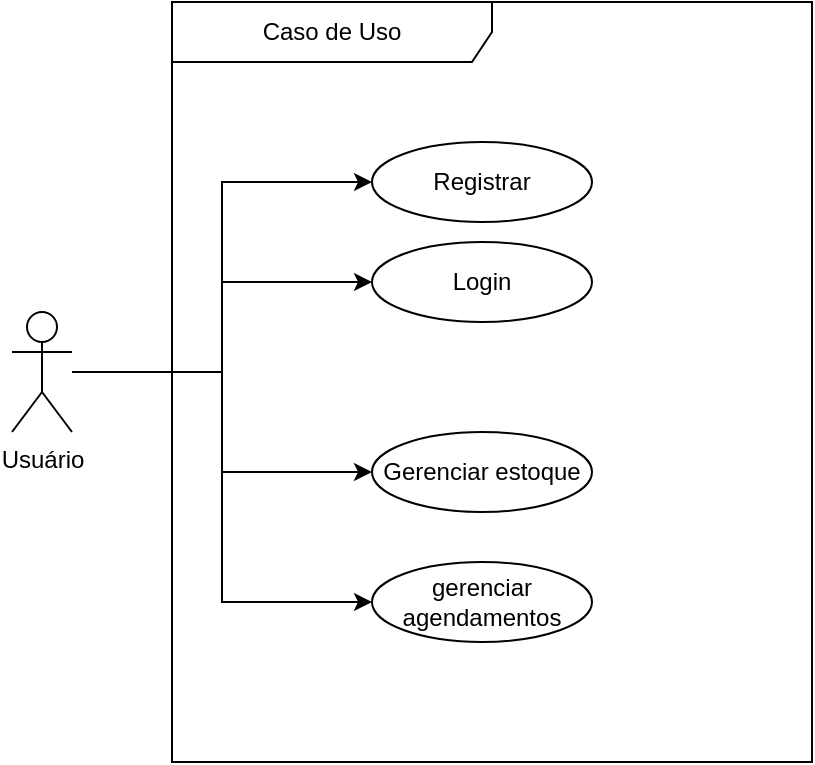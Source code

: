 <mxfile version="24.7.14">
  <diagram name="Página-1" id="OqUwzaEDlnO-dhrFErUZ">
    <mxGraphModel dx="2514" dy="875" grid="1" gridSize="10" guides="1" tooltips="1" connect="1" arrows="1" fold="1" page="1" pageScale="1" pageWidth="827" pageHeight="1169" math="0" shadow="0">
      <root>
        <mxCell id="0" />
        <mxCell id="1" parent="0" />
        <mxCell id="TpjbUW-siHAZDKKyS0_v-1" value="Caso de Uso" style="shape=umlFrame;whiteSpace=wrap;html=1;pointerEvents=0;recursiveResize=0;container=1;collapsible=0;width=160;" vertex="1" parent="1">
          <mxGeometry x="40" y="370" width="320" height="380" as="geometry" />
        </mxCell>
        <mxCell id="TpjbUW-siHAZDKKyS0_v-7" value="Login" style="ellipse;whiteSpace=wrap;html=1;" vertex="1" parent="TpjbUW-siHAZDKKyS0_v-1">
          <mxGeometry x="100" y="120" width="110" height="40" as="geometry" />
        </mxCell>
        <mxCell id="TpjbUW-siHAZDKKyS0_v-9" value="Gerenciar estoque" style="ellipse;whiteSpace=wrap;html=1;" vertex="1" parent="TpjbUW-siHAZDKKyS0_v-1">
          <mxGeometry x="100" y="215" width="110" height="40" as="geometry" />
        </mxCell>
        <mxCell id="TpjbUW-siHAZDKKyS0_v-11" value="gerenciar agendamentos" style="ellipse;whiteSpace=wrap;html=1;" vertex="1" parent="TpjbUW-siHAZDKKyS0_v-1">
          <mxGeometry x="100" y="280" width="110" height="40" as="geometry" />
        </mxCell>
        <mxCell id="TpjbUW-siHAZDKKyS0_v-13" value="Registrar" style="ellipse;whiteSpace=wrap;html=1;" vertex="1" parent="TpjbUW-siHAZDKKyS0_v-1">
          <mxGeometry x="100" y="70" width="110" height="40" as="geometry" />
        </mxCell>
        <mxCell id="TpjbUW-siHAZDKKyS0_v-8" style="edgeStyle=orthogonalEdgeStyle;rounded=0;orthogonalLoop=1;jettySize=auto;html=1;entryX=0;entryY=0.5;entryDx=0;entryDy=0;" edge="1" parent="1" source="TpjbUW-siHAZDKKyS0_v-2" target="TpjbUW-siHAZDKKyS0_v-7">
          <mxGeometry relative="1" as="geometry" />
        </mxCell>
        <mxCell id="TpjbUW-siHAZDKKyS0_v-10" style="edgeStyle=orthogonalEdgeStyle;rounded=0;orthogonalLoop=1;jettySize=auto;html=1;entryX=0;entryY=0.5;entryDx=0;entryDy=0;" edge="1" parent="1" source="TpjbUW-siHAZDKKyS0_v-2" target="TpjbUW-siHAZDKKyS0_v-9">
          <mxGeometry relative="1" as="geometry" />
        </mxCell>
        <mxCell id="TpjbUW-siHAZDKKyS0_v-12" style="edgeStyle=orthogonalEdgeStyle;rounded=0;orthogonalLoop=1;jettySize=auto;html=1;entryX=0;entryY=0.5;entryDx=0;entryDy=0;" edge="1" parent="1" source="TpjbUW-siHAZDKKyS0_v-2" target="TpjbUW-siHAZDKKyS0_v-11">
          <mxGeometry relative="1" as="geometry" />
        </mxCell>
        <mxCell id="TpjbUW-siHAZDKKyS0_v-14" style="edgeStyle=orthogonalEdgeStyle;rounded=0;orthogonalLoop=1;jettySize=auto;html=1;entryX=0;entryY=0.5;entryDx=0;entryDy=0;" edge="1" parent="1" source="TpjbUW-siHAZDKKyS0_v-2" target="TpjbUW-siHAZDKKyS0_v-13">
          <mxGeometry relative="1" as="geometry" />
        </mxCell>
        <mxCell id="TpjbUW-siHAZDKKyS0_v-2" value="Usuário" style="shape=umlActor;verticalLabelPosition=bottom;verticalAlign=top;html=1;" vertex="1" parent="1">
          <mxGeometry x="-40" y="525" width="30" height="60" as="geometry" />
        </mxCell>
      </root>
    </mxGraphModel>
  </diagram>
</mxfile>
